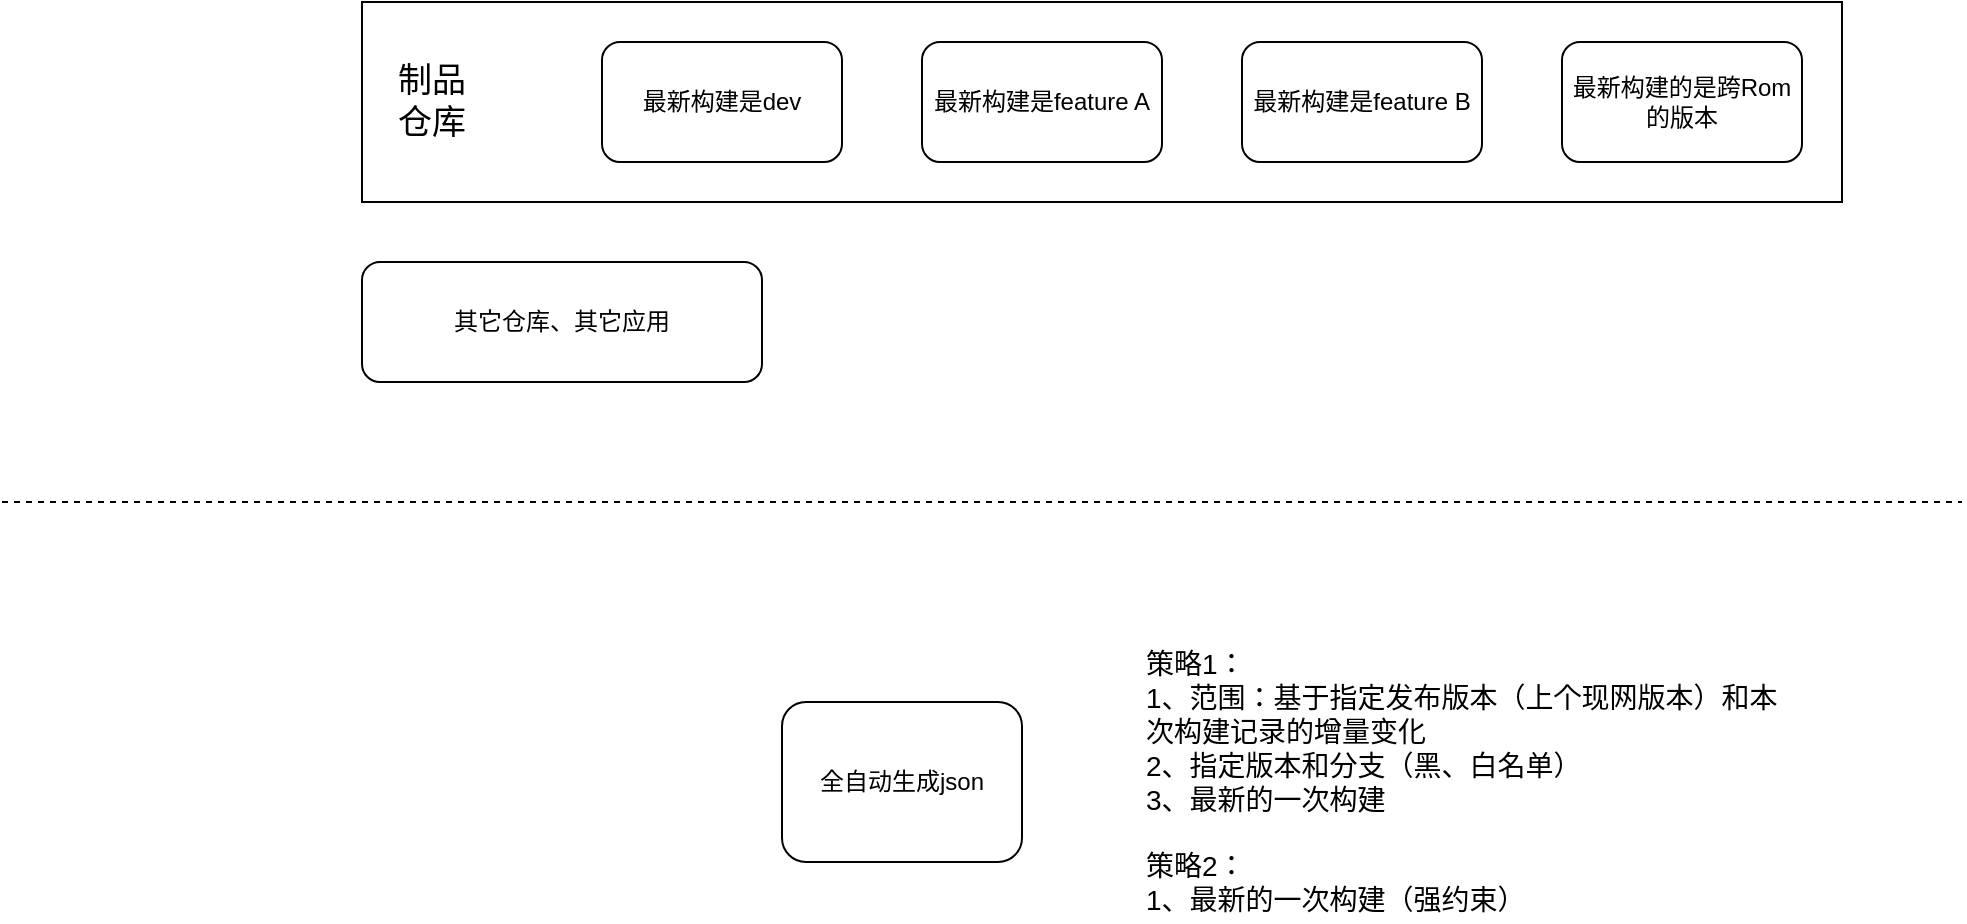 <mxfile version="12.4.7" type="github">
  <diagram id="FAg1cW05P3NnOw4gdnMJ" name="Page-1">
    <mxGraphModel dx="1149" dy="507" grid="1" gridSize="10" guides="1" tooltips="1" connect="1" arrows="1" fold="1" page="1" pageScale="1" pageWidth="827" pageHeight="1169" math="0" shadow="0">
      <root>
        <mxCell id="0"/>
        <mxCell id="1" parent="0"/>
        <mxCell id="vgUbjpSqmQ3m78ZxgBPh-3" value="" style="rounded=0;whiteSpace=wrap;html=1;" parent="1" vertex="1">
          <mxGeometry x="180" y="20" width="740" height="100" as="geometry"/>
        </mxCell>
        <mxCell id="HkO8PeexPBnHm8WG3Wcb-1" value="最新构建是dev" style="rounded=1;whiteSpace=wrap;html=1;" parent="1" vertex="1">
          <mxGeometry x="300" y="40" width="120" height="60" as="geometry"/>
        </mxCell>
        <mxCell id="vgUbjpSqmQ3m78ZxgBPh-1" value="最新构建是feature A" style="rounded=1;whiteSpace=wrap;html=1;" parent="1" vertex="1">
          <mxGeometry x="460" y="40" width="120" height="60" as="geometry"/>
        </mxCell>
        <mxCell id="vgUbjpSqmQ3m78ZxgBPh-2" value="最新构建是feature B" style="rounded=1;whiteSpace=wrap;html=1;" parent="1" vertex="1">
          <mxGeometry x="620" y="40" width="120" height="60" as="geometry"/>
        </mxCell>
        <mxCell id="vgUbjpSqmQ3m78ZxgBPh-4" value="全自动生成json" style="rounded=1;whiteSpace=wrap;html=1;" parent="1" vertex="1">
          <mxGeometry x="390" y="370" width="120" height="80" as="geometry"/>
        </mxCell>
        <mxCell id="vgUbjpSqmQ3m78ZxgBPh-13" value="制品仓库" style="text;html=1;strokeColor=none;fillColor=none;align=center;verticalAlign=middle;whiteSpace=wrap;rounded=0;fontSize=17;" parent="1" vertex="1">
          <mxGeometry x="190" y="55" width="50" height="30" as="geometry"/>
        </mxCell>
        <mxCell id="vgUbjpSqmQ3m78ZxgBPh-17" value="最新构建的是跨Rom的版本" style="rounded=1;whiteSpace=wrap;html=1;" parent="1" vertex="1">
          <mxGeometry x="780" y="40" width="120" height="60" as="geometry"/>
        </mxCell>
        <mxCell id="vgUbjpSqmQ3m78ZxgBPh-22" value="策略1：&lt;br&gt;1、范围：基于指定发布版本（上个现网版本）和本次构建记录的增量变化&lt;br style=&quot;font-size: 14px&quot;&gt;2、指定版本和分支（黑、白名单）&lt;br style=&quot;font-size: 14px&quot;&gt;3、最新的一次构建&lt;br&gt;&lt;br&gt;策略2：&lt;br&gt;1、最新的一次构建（强约束）" style="text;html=1;strokeColor=none;fillColor=none;align=left;verticalAlign=middle;whiteSpace=wrap;rounded=0;fontSize=14;" parent="1" vertex="1">
          <mxGeometry x="570" y="340" width="320" height="140" as="geometry"/>
        </mxCell>
        <mxCell id="7iL746voWy9-eUK7LAxA-2" value="" style="endArrow=none;dashed=1;html=1;" edge="1" parent="1">
          <mxGeometry width="50" height="50" relative="1" as="geometry">
            <mxPoint y="270" as="sourcePoint"/>
            <mxPoint x="980" y="270" as="targetPoint"/>
          </mxGeometry>
        </mxCell>
        <mxCell id="7iL746voWy9-eUK7LAxA-3" value="其它仓库、其它应用" style="rounded=1;whiteSpace=wrap;html=1;" vertex="1" parent="1">
          <mxGeometry x="180" y="150" width="200" height="60" as="geometry"/>
        </mxCell>
      </root>
    </mxGraphModel>
  </diagram>
</mxfile>
